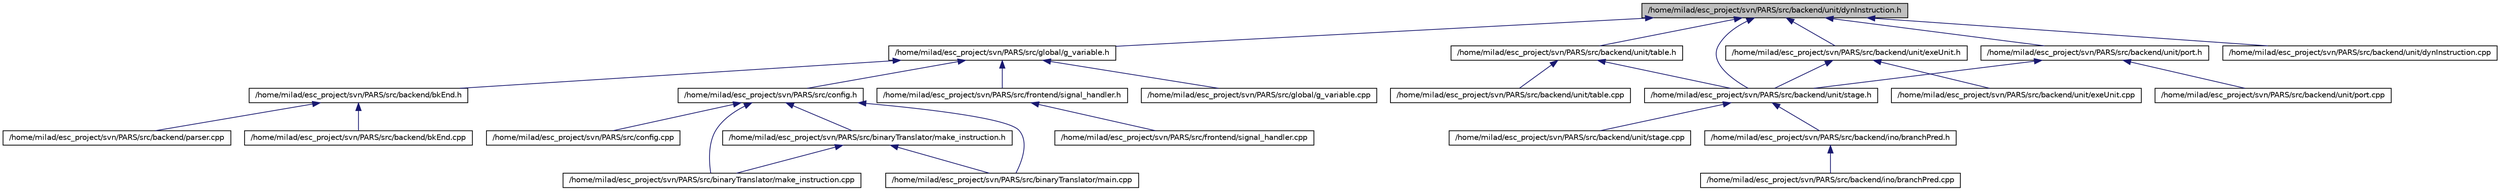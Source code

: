 digraph G
{
  edge [fontname="Helvetica",fontsize="10",labelfontname="Helvetica",labelfontsize="10"];
  node [fontname="Helvetica",fontsize="10",shape=record];
  Node1 [label="/home/milad/esc_project/svn/PARS/src/backend/unit/dynInstruction.h",height=0.2,width=0.4,color="black", fillcolor="grey75", style="filled" fontcolor="black"];
  Node1 -> Node2 [dir=back,color="midnightblue",fontsize="10",style="solid"];
  Node2 [label="/home/milad/esc_project/svn/PARS/src/global/g_variable.h",height=0.2,width=0.4,color="black", fillcolor="white", style="filled",URL="$g__variable_8h.html"];
  Node2 -> Node3 [dir=back,color="midnightblue",fontsize="10",style="solid"];
  Node3 [label="/home/milad/esc_project/svn/PARS/src/backend/bkEnd.h",height=0.2,width=0.4,color="black", fillcolor="white", style="filled",URL="$bkEnd_8h.html"];
  Node3 -> Node4 [dir=back,color="midnightblue",fontsize="10",style="solid"];
  Node4 [label="/home/milad/esc_project/svn/PARS/src/backend/bkEnd.cpp",height=0.2,width=0.4,color="black", fillcolor="white", style="filled",URL="$bkEnd_8cpp.html"];
  Node3 -> Node5 [dir=back,color="midnightblue",fontsize="10",style="solid"];
  Node5 [label="/home/milad/esc_project/svn/PARS/src/backend/parser.cpp",height=0.2,width=0.4,color="black", fillcolor="white", style="filled",URL="$backend_2parser_8cpp.html"];
  Node2 -> Node6 [dir=back,color="midnightblue",fontsize="10",style="solid"];
  Node6 [label="/home/milad/esc_project/svn/PARS/src/config.h",height=0.2,width=0.4,color="black", fillcolor="white", style="filled",URL="$config_8h.html"];
  Node6 -> Node7 [dir=back,color="midnightblue",fontsize="10",style="solid"];
  Node7 [label="/home/milad/esc_project/svn/PARS/src/binaryTranslator/make_instruction.h",height=0.2,width=0.4,color="black", fillcolor="white", style="filled",URL="$make__instruction_8h.html"];
  Node7 -> Node8 [dir=back,color="midnightblue",fontsize="10",style="solid"];
  Node8 [label="/home/milad/esc_project/svn/PARS/src/binaryTranslator/main.cpp",height=0.2,width=0.4,color="black", fillcolor="white", style="filled",URL="$main_8cpp.html"];
  Node7 -> Node9 [dir=back,color="midnightblue",fontsize="10",style="solid"];
  Node9 [label="/home/milad/esc_project/svn/PARS/src/binaryTranslator/make_instruction.cpp",height=0.2,width=0.4,color="black", fillcolor="white", style="filled",URL="$make__instruction_8cpp.html"];
  Node6 -> Node8 [dir=back,color="midnightblue",fontsize="10",style="solid"];
  Node6 -> Node9 [dir=back,color="midnightblue",fontsize="10",style="solid"];
  Node6 -> Node10 [dir=back,color="midnightblue",fontsize="10",style="solid"];
  Node10 [label="/home/milad/esc_project/svn/PARS/src/config.cpp",height=0.2,width=0.4,color="black", fillcolor="white", style="filled",URL="$config_8cpp.html"];
  Node2 -> Node11 [dir=back,color="midnightblue",fontsize="10",style="solid"];
  Node11 [label="/home/milad/esc_project/svn/PARS/src/frontend/signal_handler.h",height=0.2,width=0.4,color="black", fillcolor="white", style="filled",URL="$signal__handler_8h.html"];
  Node11 -> Node12 [dir=back,color="midnightblue",fontsize="10",style="solid"];
  Node12 [label="/home/milad/esc_project/svn/PARS/src/frontend/signal_handler.cpp",height=0.2,width=0.4,color="black", fillcolor="white", style="filled",URL="$signal__handler_8cpp.html"];
  Node2 -> Node13 [dir=back,color="midnightblue",fontsize="10",style="solid"];
  Node13 [label="/home/milad/esc_project/svn/PARS/src/global/g_variable.cpp",height=0.2,width=0.4,color="black", fillcolor="white", style="filled",URL="$g__variable_8cpp.html"];
  Node1 -> Node14 [dir=back,color="midnightblue",fontsize="10",style="solid"];
  Node14 [label="/home/milad/esc_project/svn/PARS/src/backend/unit/port.h",height=0.2,width=0.4,color="black", fillcolor="white", style="filled",URL="$unit_2port_8h.html"];
  Node14 -> Node15 [dir=back,color="midnightblue",fontsize="10",style="solid"];
  Node15 [label="/home/milad/esc_project/svn/PARS/src/backend/unit/stage.h",height=0.2,width=0.4,color="black", fillcolor="white", style="filled",URL="$unit_2stage_8h.html"];
  Node15 -> Node16 [dir=back,color="midnightblue",fontsize="10",style="solid"];
  Node16 [label="/home/milad/esc_project/svn/PARS/src/backend/ino/branchPred.h",height=0.2,width=0.4,color="black", fillcolor="white", style="filled",URL="$ino_2branchPred_8h.html"];
  Node16 -> Node17 [dir=back,color="midnightblue",fontsize="10",style="solid"];
  Node17 [label="/home/milad/esc_project/svn/PARS/src/backend/ino/branchPred.cpp",height=0.2,width=0.4,color="black", fillcolor="white", style="filled",URL="$ino_2branchPred_8cpp.html"];
  Node15 -> Node18 [dir=back,color="midnightblue",fontsize="10",style="solid"];
  Node18 [label="/home/milad/esc_project/svn/PARS/src/backend/unit/stage.cpp",height=0.2,width=0.4,color="black", fillcolor="white", style="filled",URL="$unit_2stage_8cpp.html"];
  Node14 -> Node19 [dir=back,color="midnightblue",fontsize="10",style="solid"];
  Node19 [label="/home/milad/esc_project/svn/PARS/src/backend/unit/port.cpp",height=0.2,width=0.4,color="black", fillcolor="white", style="filled",URL="$unit_2port_8cpp.html"];
  Node1 -> Node15 [dir=back,color="midnightblue",fontsize="10",style="solid"];
  Node1 -> Node20 [dir=back,color="midnightblue",fontsize="10",style="solid"];
  Node20 [label="/home/milad/esc_project/svn/PARS/src/backend/unit/table.h",height=0.2,width=0.4,color="black", fillcolor="white", style="filled",URL="$table_8h.html"];
  Node20 -> Node15 [dir=back,color="midnightblue",fontsize="10",style="solid"];
  Node20 -> Node21 [dir=back,color="midnightblue",fontsize="10",style="solid"];
  Node21 [label="/home/milad/esc_project/svn/PARS/src/backend/unit/table.cpp",height=0.2,width=0.4,color="black", fillcolor="white", style="filled",URL="$table_8cpp.html"];
  Node1 -> Node22 [dir=back,color="midnightblue",fontsize="10",style="solid"];
  Node22 [label="/home/milad/esc_project/svn/PARS/src/backend/unit/exeUnit.h",height=0.2,width=0.4,color="black", fillcolor="white", style="filled",URL="$exeUnit_8h.html"];
  Node22 -> Node15 [dir=back,color="midnightblue",fontsize="10",style="solid"];
  Node22 -> Node23 [dir=back,color="midnightblue",fontsize="10",style="solid"];
  Node23 [label="/home/milad/esc_project/svn/PARS/src/backend/unit/exeUnit.cpp",height=0.2,width=0.4,color="black", fillcolor="white", style="filled",URL="$exeUnit_8cpp.html"];
  Node1 -> Node24 [dir=back,color="midnightblue",fontsize="10",style="solid"];
  Node24 [label="/home/milad/esc_project/svn/PARS/src/backend/unit/dynInstruction.cpp",height=0.2,width=0.4,color="black", fillcolor="white", style="filled",URL="$dynInstruction_8cpp.html"];
}

